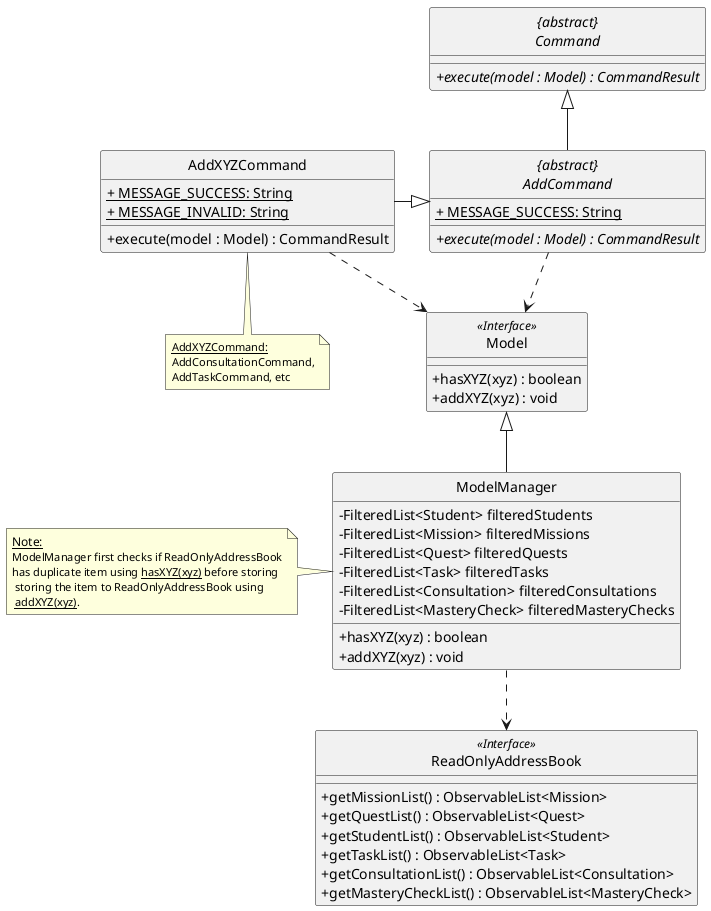 @startuml
skinparam backgroundColor #ffffff
skinparam classAttributeIconSize 0
hide circle

class AddXYZCommand {
    /' Attributes '/
    <u>+ MESSAGE_SUCCESS: String
    <u>+ MESSAGE_INVALID: String

    /' Methods '/
    + execute(model : Model) : CommandResult
}

abstract class "{abstract}\nCommand" {
    + {abstract} execute(model : Model) : CommandResult
}

class Model <<Interface>> {
    /' Methods '/
    + hasXYZ(xyz) : boolean
    + addXYZ(xyz) : void
}

class ModelManager {
    /' Attributes '/
    - FilteredList<Student> filteredStudents
    - FilteredList<Mission> filteredMissions
    - FilteredList<Quest> filteredQuests
    - FilteredList<Task> filteredTasks
    - FilteredList<Consultation> filteredConsultations
    - FilteredList<MasteryCheck> filteredMasteryChecks

    /' Methods '/
    + hasXYZ(xyz) : boolean
    + addXYZ(xyz) : void
}

class ReadOnlyAddressBook <<Interface>> {
    + getMissionList() : ObservableList<Mission>
    + getQuestList() : ObservableList<Quest>
    + getStudentList() : ObservableList<Student>
    + getTaskList() : ObservableList<Task>
    + getConsultationList() : ObservableList<Consultation>
    + getMasteryCheckList() : ObservableList<MasteryCheck>
}

abstract class "{abstract}\nAddCommand"{
    /' Attributes '/
    <u>+ MESSAGE_SUCCESS: String
    /' Methods '/
    + {abstract} execute(model : Model) : CommandResult
}

"{abstract}\nAddCommand" -up-|> "{abstract}\nCommand"

"{abstract}\nAddCommand" .down.> Model

AddXYZCommand -right-|> "{abstract}\nAddCommand"
AddXYZCommand ..> Model

ModelManager -up-|> Model
ModelManager .down.> ReadOnlyAddressBook

note as N1
  <size: 12><u>Note:</u>
  <size: 11>ModelManager first checks if ReadOnlyAddressBook
  <size: 11>has duplicate item using <u>hasXYZ(xyz)</u> before storing
  <size: 11> storing the item to ReadOnlyAddressBook using
  <size: 11> <u>addXYZ(xyz)</u>.
end note

note as N2
    <size: 11><u>AddXYZCommand:</u>
    <size: 11>AddConsultationCommand,
    <size: 11>AddTaskCommand, etc
end note

N1 .right. ModelManager
N2 .up. AddXYZCommand

@enduml
